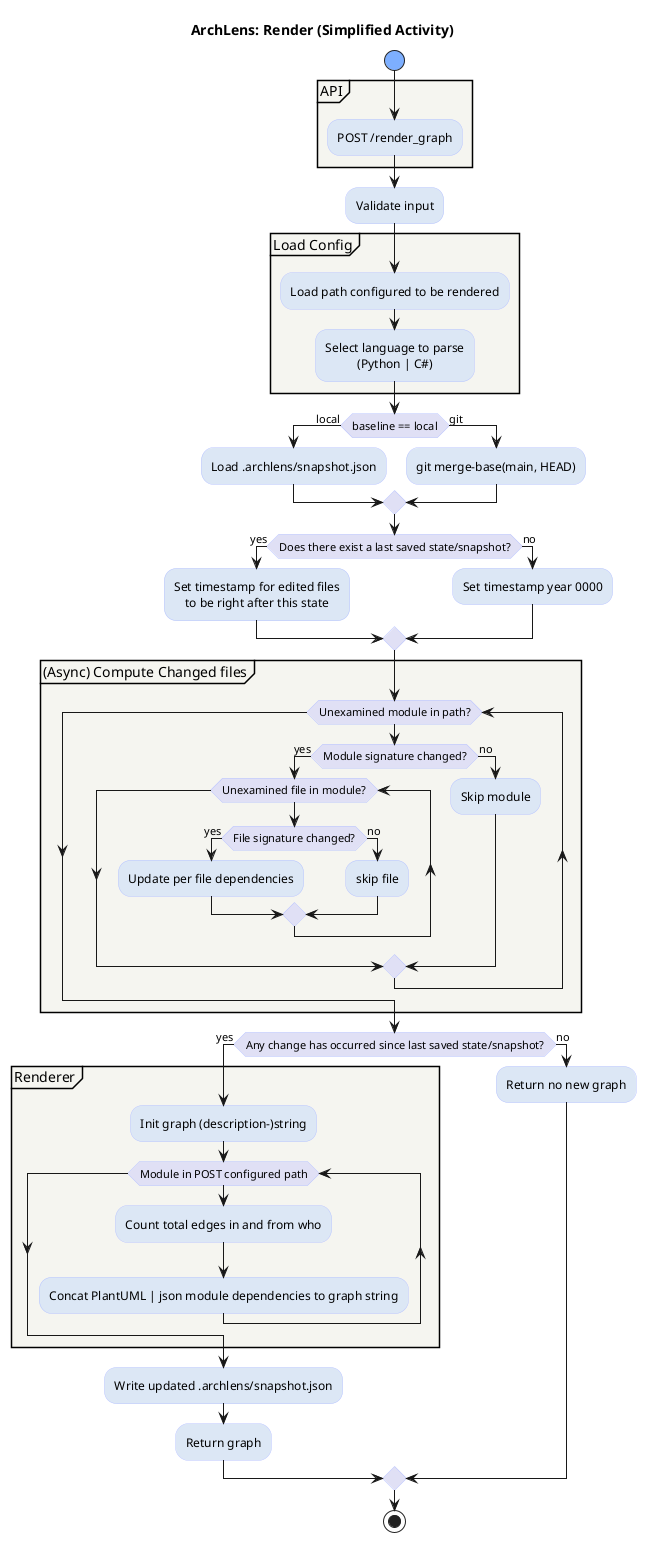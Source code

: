 @startuml
title ArchLens: Render (Simplified Activity)

skinparam activity {
  StartColor #7dafff
  EndColor #7dafff
  BackgroundColor #dce7f5ff
  DiamondBackgroundColor #e0e0f5ff
  BorderColor #b8c4ff
}
skinparam shadowing false
skinparam defaultTextAlignment center

start

partition #f5f5f0  "API" {
  :POST /render_graph;
}

:Validate input;

partition #f5f5f0  "Load Config" {
  :Load path configured to be rendered;
  :Select language to parse\n(Python | C#);
}

if (baseline == local) then (local)
  :Load .archlens/snapshot.json;
else (git)
  :git merge-base(main, HEAD);
endif

if (Does there exist a last saved state/snapshot?) then (yes)
  :Set timestamp for edited files\nto be right after this state;
else (no)
  :Set timestamp year 0000;
endif


partition #f5f5f0 "(Async) Compute Changed files"{

  while(Unexamined module in path?)
    if (Module signature changed?) then (yes)
      while(Unexamined file in module?)
        if (File signature changed?) then (yes)
          :Update per file dependencies;
        else (no)
          :skip file;
        endif
      endwhile
    else (no)
      :Skip module;
    endif
  endwhile

}

if (Any change has occurred since last saved state/snapshot?) then (yes)
  partition #f5f5f0  "Renderer" {
    :Init graph (description-)string;
    while(Module in POST configured path)
      :Count total edges in and from who;
      :Concat PlantUML | json module dependencies to graph string;
    endwhile
  }
  
  :Write updated .archlens/snapshot.json;

  :Return graph;
else (no)
  :Return no new graph;
endif

stop
@enduml

